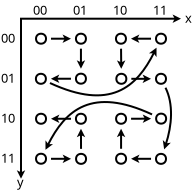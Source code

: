 <?xml version="1.0" encoding="UTF-8"?>
<dia:diagram xmlns:dia="http://www.lysator.liu.se/~alla/dia/">
  <dia:layer name="Background" visible="true" active="true">
    <dia:group>
      <dia:object type="Standard - Ellipse" version="0" id="O0">
        <dia:attribute name="obj_pos">
          <dia:point val="20.751,1.75"/>
        </dia:attribute>
        <dia:attribute name="obj_bb">
          <dia:rectangle val="20.701,1.7;21.301,2.3"/>
        </dia:attribute>
        <dia:attribute name="elem_corner">
          <dia:point val="20.751,1.75"/>
        </dia:attribute>
        <dia:attribute name="elem_width">
          <dia:real val="0.5"/>
        </dia:attribute>
        <dia:attribute name="elem_height">
          <dia:real val="0.5"/>
        </dia:attribute>
      </dia:object>
      <dia:object type="Standard - Ellipse" version="0" id="O1">
        <dia:attribute name="obj_pos">
          <dia:point val="22.747,1.75"/>
        </dia:attribute>
        <dia:attribute name="obj_bb">
          <dia:rectangle val="22.697,1.7;23.297,2.3"/>
        </dia:attribute>
        <dia:attribute name="elem_corner">
          <dia:point val="22.747,1.75"/>
        </dia:attribute>
        <dia:attribute name="elem_width">
          <dia:real val="0.5"/>
        </dia:attribute>
        <dia:attribute name="elem_height">
          <dia:real val="0.5"/>
        </dia:attribute>
      </dia:object>
      <dia:object type="Standard - Ellipse" version="0" id="O2">
        <dia:attribute name="obj_pos">
          <dia:point val="24.748,1.75"/>
        </dia:attribute>
        <dia:attribute name="obj_bb">
          <dia:rectangle val="24.698,1.7;25.298,2.3"/>
        </dia:attribute>
        <dia:attribute name="elem_corner">
          <dia:point val="24.748,1.75"/>
        </dia:attribute>
        <dia:attribute name="elem_width">
          <dia:real val="0.5"/>
        </dia:attribute>
        <dia:attribute name="elem_height">
          <dia:real val="0.5"/>
        </dia:attribute>
      </dia:object>
      <dia:object type="Standard - Ellipse" version="0" id="O3">
        <dia:attribute name="obj_pos">
          <dia:point val="26.75,1.75"/>
        </dia:attribute>
        <dia:attribute name="obj_bb">
          <dia:rectangle val="26.7,1.7;27.3,2.3"/>
        </dia:attribute>
        <dia:attribute name="elem_corner">
          <dia:point val="26.75,1.75"/>
        </dia:attribute>
        <dia:attribute name="elem_width">
          <dia:real val="0.5"/>
        </dia:attribute>
        <dia:attribute name="elem_height">
          <dia:real val="0.5"/>
        </dia:attribute>
      </dia:object>
      <dia:object type="Standard - Ellipse" version="0" id="O4">
        <dia:attribute name="obj_pos">
          <dia:point val="20.745,3.755"/>
        </dia:attribute>
        <dia:attribute name="obj_bb">
          <dia:rectangle val="20.695,3.705;21.295,4.305"/>
        </dia:attribute>
        <dia:attribute name="elem_corner">
          <dia:point val="20.745,3.755"/>
        </dia:attribute>
        <dia:attribute name="elem_width">
          <dia:real val="0.5"/>
        </dia:attribute>
        <dia:attribute name="elem_height">
          <dia:real val="0.5"/>
        </dia:attribute>
      </dia:object>
      <dia:object type="Standard - Ellipse" version="0" id="O5">
        <dia:attribute name="obj_pos">
          <dia:point val="22.747,3.749"/>
        </dia:attribute>
        <dia:attribute name="obj_bb">
          <dia:rectangle val="22.697,3.699;23.297,4.299"/>
        </dia:attribute>
        <dia:attribute name="elem_corner">
          <dia:point val="22.747,3.749"/>
        </dia:attribute>
        <dia:attribute name="elem_width">
          <dia:real val="0.5"/>
        </dia:attribute>
        <dia:attribute name="elem_height">
          <dia:real val="0.5"/>
        </dia:attribute>
      </dia:object>
      <dia:object type="Standard - Ellipse" version="0" id="O6">
        <dia:attribute name="obj_pos">
          <dia:point val="24.767,3.755"/>
        </dia:attribute>
        <dia:attribute name="obj_bb">
          <dia:rectangle val="24.717,3.705;25.317,4.305"/>
        </dia:attribute>
        <dia:attribute name="elem_corner">
          <dia:point val="24.767,3.755"/>
        </dia:attribute>
        <dia:attribute name="elem_width">
          <dia:real val="0.5"/>
        </dia:attribute>
        <dia:attribute name="elem_height">
          <dia:real val="0.5"/>
        </dia:attribute>
      </dia:object>
      <dia:object type="Standard - Ellipse" version="0" id="O7">
        <dia:attribute name="obj_pos">
          <dia:point val="26.75,3.755"/>
        </dia:attribute>
        <dia:attribute name="obj_bb">
          <dia:rectangle val="26.7,3.705;27.3,4.305"/>
        </dia:attribute>
        <dia:attribute name="elem_corner">
          <dia:point val="26.75,3.755"/>
        </dia:attribute>
        <dia:attribute name="elem_width">
          <dia:real val="0.5"/>
        </dia:attribute>
        <dia:attribute name="elem_height">
          <dia:real val="0.5"/>
        </dia:attribute>
      </dia:object>
      <dia:object type="Standard - Ellipse" version="0" id="O8">
        <dia:attribute name="obj_pos">
          <dia:point val="20.751,5.753"/>
        </dia:attribute>
        <dia:attribute name="obj_bb">
          <dia:rectangle val="20.701,5.703;21.301,6.303"/>
        </dia:attribute>
        <dia:attribute name="elem_corner">
          <dia:point val="20.751,5.753"/>
        </dia:attribute>
        <dia:attribute name="elem_width">
          <dia:real val="0.5"/>
        </dia:attribute>
        <dia:attribute name="elem_height">
          <dia:real val="0.5"/>
        </dia:attribute>
      </dia:object>
      <dia:object type="Standard - Ellipse" version="0" id="O9">
        <dia:attribute name="obj_pos">
          <dia:point val="22.747,5.753"/>
        </dia:attribute>
        <dia:attribute name="obj_bb">
          <dia:rectangle val="22.697,5.703;23.297,6.303"/>
        </dia:attribute>
        <dia:attribute name="elem_corner">
          <dia:point val="22.747,5.753"/>
        </dia:attribute>
        <dia:attribute name="elem_width">
          <dia:real val="0.5"/>
        </dia:attribute>
        <dia:attribute name="elem_height">
          <dia:real val="0.5"/>
        </dia:attribute>
      </dia:object>
      <dia:object type="Standard - Ellipse" version="0" id="O10">
        <dia:attribute name="obj_pos">
          <dia:point val="24.754,5.753"/>
        </dia:attribute>
        <dia:attribute name="obj_bb">
          <dia:rectangle val="24.704,5.703;25.304,6.303"/>
        </dia:attribute>
        <dia:attribute name="elem_corner">
          <dia:point val="24.754,5.753"/>
        </dia:attribute>
        <dia:attribute name="elem_width">
          <dia:real val="0.5"/>
        </dia:attribute>
        <dia:attribute name="elem_height">
          <dia:real val="0.5"/>
        </dia:attribute>
      </dia:object>
      <dia:object type="Standard - Ellipse" version="0" id="O11">
        <dia:attribute name="obj_pos">
          <dia:point val="26.756,5.747"/>
        </dia:attribute>
        <dia:attribute name="obj_bb">
          <dia:rectangle val="26.706,5.697;27.306,6.297"/>
        </dia:attribute>
        <dia:attribute name="elem_corner">
          <dia:point val="26.756,5.747"/>
        </dia:attribute>
        <dia:attribute name="elem_width">
          <dia:real val="0.5"/>
        </dia:attribute>
        <dia:attribute name="elem_height">
          <dia:real val="0.5"/>
        </dia:attribute>
      </dia:object>
      <dia:object type="Standard - Ellipse" version="0" id="O12">
        <dia:attribute name="obj_pos">
          <dia:point val="20.751,7.752"/>
        </dia:attribute>
        <dia:attribute name="obj_bb">
          <dia:rectangle val="20.701,7.702;21.301,8.302"/>
        </dia:attribute>
        <dia:attribute name="elem_corner">
          <dia:point val="20.751,7.752"/>
        </dia:attribute>
        <dia:attribute name="elem_width">
          <dia:real val="0.5"/>
        </dia:attribute>
        <dia:attribute name="elem_height">
          <dia:real val="0.5"/>
        </dia:attribute>
      </dia:object>
      <dia:object type="Standard - Ellipse" version="0" id="O13">
        <dia:attribute name="obj_pos">
          <dia:point val="22.753,7.758"/>
        </dia:attribute>
        <dia:attribute name="obj_bb">
          <dia:rectangle val="22.703,7.708;23.303,8.308"/>
        </dia:attribute>
        <dia:attribute name="elem_corner">
          <dia:point val="22.753,7.758"/>
        </dia:attribute>
        <dia:attribute name="elem_width">
          <dia:real val="0.5"/>
        </dia:attribute>
        <dia:attribute name="elem_height">
          <dia:real val="0.5"/>
        </dia:attribute>
      </dia:object>
      <dia:object type="Standard - Ellipse" version="0" id="O14">
        <dia:attribute name="obj_pos">
          <dia:point val="24.754,7.752"/>
        </dia:attribute>
        <dia:attribute name="obj_bb">
          <dia:rectangle val="24.704,7.702;25.304,8.302"/>
        </dia:attribute>
        <dia:attribute name="elem_corner">
          <dia:point val="24.754,7.752"/>
        </dia:attribute>
        <dia:attribute name="elem_width">
          <dia:real val="0.5"/>
        </dia:attribute>
        <dia:attribute name="elem_height">
          <dia:real val="0.5"/>
        </dia:attribute>
      </dia:object>
      <dia:object type="Standard - Ellipse" version="0" id="O15">
        <dia:attribute name="obj_pos">
          <dia:point val="26.75,7.758"/>
        </dia:attribute>
        <dia:attribute name="obj_bb">
          <dia:rectangle val="26.7,7.708;27.3,8.308"/>
        </dia:attribute>
        <dia:attribute name="elem_corner">
          <dia:point val="26.75,7.758"/>
        </dia:attribute>
        <dia:attribute name="elem_width">
          <dia:real val="0.5"/>
        </dia:attribute>
        <dia:attribute name="elem_height">
          <dia:real val="0.5"/>
        </dia:attribute>
      </dia:object>
      <dia:group>
        <dia:object type="Standard - Text" version="1" id="O16">
          <dia:attribute name="obj_pos">
            <dia:point val="28.2,1.2"/>
          </dia:attribute>
          <dia:attribute name="obj_bb">
            <dia:rectangle val="28.2,0.605;28.58,1.353"/>
          </dia:attribute>
          <dia:attribute name="text">
            <dia:composite type="text">
              <dia:attribute name="string">
                <dia:string>#x#</dia:string>
              </dia:attribute>
              <dia:attribute name="font">
                <dia:font family="sans" style="0" name="Helvetica"/>
              </dia:attribute>
              <dia:attribute name="height">
                <dia:real val="0.8"/>
              </dia:attribute>
              <dia:attribute name="pos">
                <dia:point val="28.2,1.2"/>
              </dia:attribute>
              <dia:attribute name="color">
                <dia:color val="#000000"/>
              </dia:attribute>
              <dia:attribute name="alignment">
                <dia:enum val="0"/>
              </dia:attribute>
            </dia:composite>
          </dia:attribute>
          <dia:attribute name="valign">
            <dia:enum val="3"/>
          </dia:attribute>
        </dia:object>
        <dia:object type="Standard - Text" version="1" id="O17">
          <dia:attribute name="obj_pos">
            <dia:point val="19.8,9.4"/>
          </dia:attribute>
          <dia:attribute name="obj_bb">
            <dia:rectangle val="19.8,8.805;20.18,9.553"/>
          </dia:attribute>
          <dia:attribute name="text">
            <dia:composite type="text">
              <dia:attribute name="string">
                <dia:string>#y#</dia:string>
              </dia:attribute>
              <dia:attribute name="font">
                <dia:font family="sans" style="0" name="Helvetica"/>
              </dia:attribute>
              <dia:attribute name="height">
                <dia:real val="0.8"/>
              </dia:attribute>
              <dia:attribute name="pos">
                <dia:point val="19.8,9.4"/>
              </dia:attribute>
              <dia:attribute name="color">
                <dia:color val="#000000"/>
              </dia:attribute>
              <dia:attribute name="alignment">
                <dia:enum val="0"/>
              </dia:attribute>
            </dia:composite>
          </dia:attribute>
          <dia:attribute name="valign">
            <dia:enum val="3"/>
          </dia:attribute>
        </dia:object>
        <dia:object type="Standard - Text" version="1" id="O18">
          <dia:attribute name="obj_pos">
            <dia:point val="20.6,0.8"/>
          </dia:attribute>
          <dia:attribute name="obj_bb">
            <dia:rectangle val="20.6,0.205;21.415,0.953"/>
          </dia:attribute>
          <dia:attribute name="text">
            <dia:composite type="text">
              <dia:attribute name="string">
                <dia:string>#00#</dia:string>
              </dia:attribute>
              <dia:attribute name="font">
                <dia:font family="sans" style="0" name="Helvetica"/>
              </dia:attribute>
              <dia:attribute name="height">
                <dia:real val="0.8"/>
              </dia:attribute>
              <dia:attribute name="pos">
                <dia:point val="20.6,0.8"/>
              </dia:attribute>
              <dia:attribute name="color">
                <dia:color val="#000000"/>
              </dia:attribute>
              <dia:attribute name="alignment">
                <dia:enum val="0"/>
              </dia:attribute>
            </dia:composite>
          </dia:attribute>
          <dia:attribute name="valign">
            <dia:enum val="3"/>
          </dia:attribute>
        </dia:object>
        <dia:object type="Standard - Text" version="1" id="O19">
          <dia:attribute name="obj_pos">
            <dia:point val="22.6,0.8"/>
          </dia:attribute>
          <dia:attribute name="obj_bb">
            <dia:rectangle val="22.6,0.205;23.418,0.953"/>
          </dia:attribute>
          <dia:attribute name="text">
            <dia:composite type="text">
              <dia:attribute name="string">
                <dia:string>#01#</dia:string>
              </dia:attribute>
              <dia:attribute name="font">
                <dia:font family="sans" style="0" name="Helvetica"/>
              </dia:attribute>
              <dia:attribute name="height">
                <dia:real val="0.8"/>
              </dia:attribute>
              <dia:attribute name="pos">
                <dia:point val="22.6,0.8"/>
              </dia:attribute>
              <dia:attribute name="color">
                <dia:color val="#000000"/>
              </dia:attribute>
              <dia:attribute name="alignment">
                <dia:enum val="0"/>
              </dia:attribute>
            </dia:composite>
          </dia:attribute>
          <dia:attribute name="valign">
            <dia:enum val="3"/>
          </dia:attribute>
        </dia:object>
        <dia:object type="Standard - Text" version="1" id="O20">
          <dia:attribute name="obj_pos">
            <dia:point val="24.6,0.8"/>
          </dia:attribute>
          <dia:attribute name="obj_bb">
            <dia:rectangle val="24.6,0.205;25.418,0.953"/>
          </dia:attribute>
          <dia:attribute name="text">
            <dia:composite type="text">
              <dia:attribute name="string">
                <dia:string>#10#</dia:string>
              </dia:attribute>
              <dia:attribute name="font">
                <dia:font family="sans" style="0" name="Helvetica"/>
              </dia:attribute>
              <dia:attribute name="height">
                <dia:real val="0.8"/>
              </dia:attribute>
              <dia:attribute name="pos">
                <dia:point val="24.6,0.8"/>
              </dia:attribute>
              <dia:attribute name="color">
                <dia:color val="#000000"/>
              </dia:attribute>
              <dia:attribute name="alignment">
                <dia:enum val="0"/>
              </dia:attribute>
            </dia:composite>
          </dia:attribute>
          <dia:attribute name="valign">
            <dia:enum val="3"/>
          </dia:attribute>
        </dia:object>
        <dia:object type="Standard - Text" version="1" id="O21">
          <dia:attribute name="obj_pos">
            <dia:point val="26.6,0.8"/>
          </dia:attribute>
          <dia:attribute name="obj_bb">
            <dia:rectangle val="26.6,0.205;27.42,0.953"/>
          </dia:attribute>
          <dia:attribute name="text">
            <dia:composite type="text">
              <dia:attribute name="string">
                <dia:string>#11#</dia:string>
              </dia:attribute>
              <dia:attribute name="font">
                <dia:font family="sans" style="0" name="Helvetica"/>
              </dia:attribute>
              <dia:attribute name="height">
                <dia:real val="0.8"/>
              </dia:attribute>
              <dia:attribute name="pos">
                <dia:point val="26.6,0.8"/>
              </dia:attribute>
              <dia:attribute name="color">
                <dia:color val="#000000"/>
              </dia:attribute>
              <dia:attribute name="alignment">
                <dia:enum val="0"/>
              </dia:attribute>
            </dia:composite>
          </dia:attribute>
          <dia:attribute name="valign">
            <dia:enum val="3"/>
          </dia:attribute>
        </dia:object>
        <dia:object type="Standard - PolyLine" version="0" id="O22">
          <dia:attribute name="obj_pos">
            <dia:point val="28,1"/>
          </dia:attribute>
          <dia:attribute name="obj_bb">
            <dia:rectangle val="19.788,0.788;28.05,9.05"/>
          </dia:attribute>
          <dia:attribute name="poly_points">
            <dia:point val="28,1"/>
            <dia:point val="20,1"/>
            <dia:point val="20,9"/>
          </dia:attribute>
          <dia:attribute name="start_arrow">
            <dia:enum val="22"/>
          </dia:attribute>
          <dia:attribute name="start_arrow_length">
            <dia:real val="0.2"/>
          </dia:attribute>
          <dia:attribute name="start_arrow_width">
            <dia:real val="0.2"/>
          </dia:attribute>
          <dia:attribute name="end_arrow">
            <dia:enum val="22"/>
          </dia:attribute>
          <dia:attribute name="end_arrow_length">
            <dia:real val="0.2"/>
          </dia:attribute>
          <dia:attribute name="end_arrow_width">
            <dia:real val="0.2"/>
          </dia:attribute>
        </dia:object>
        <dia:object type="Standard - Text" version="1" id="O23">
          <dia:attribute name="obj_pos">
            <dia:point val="19,2.2"/>
          </dia:attribute>
          <dia:attribute name="obj_bb">
            <dia:rectangle val="19,1.605;19.815,2.353"/>
          </dia:attribute>
          <dia:attribute name="text">
            <dia:composite type="text">
              <dia:attribute name="string">
                <dia:string>#00#</dia:string>
              </dia:attribute>
              <dia:attribute name="font">
                <dia:font family="sans" style="0" name="Helvetica"/>
              </dia:attribute>
              <dia:attribute name="height">
                <dia:real val="0.8"/>
              </dia:attribute>
              <dia:attribute name="pos">
                <dia:point val="19,2.2"/>
              </dia:attribute>
              <dia:attribute name="color">
                <dia:color val="#000000"/>
              </dia:attribute>
              <dia:attribute name="alignment">
                <dia:enum val="0"/>
              </dia:attribute>
            </dia:composite>
          </dia:attribute>
          <dia:attribute name="valign">
            <dia:enum val="3"/>
          </dia:attribute>
        </dia:object>
        <dia:object type="Standard - Text" version="1" id="O24">
          <dia:attribute name="obj_pos">
            <dia:point val="19,8.2"/>
          </dia:attribute>
          <dia:attribute name="obj_bb">
            <dia:rectangle val="19,7.605;19.82,8.352"/>
          </dia:attribute>
          <dia:attribute name="text">
            <dia:composite type="text">
              <dia:attribute name="string">
                <dia:string>#11#</dia:string>
              </dia:attribute>
              <dia:attribute name="font">
                <dia:font family="sans" style="0" name="Helvetica"/>
              </dia:attribute>
              <dia:attribute name="height">
                <dia:real val="0.8"/>
              </dia:attribute>
              <dia:attribute name="pos">
                <dia:point val="19,8.2"/>
              </dia:attribute>
              <dia:attribute name="color">
                <dia:color val="#000000"/>
              </dia:attribute>
              <dia:attribute name="alignment">
                <dia:enum val="0"/>
              </dia:attribute>
            </dia:composite>
          </dia:attribute>
          <dia:attribute name="valign">
            <dia:enum val="3"/>
          </dia:attribute>
        </dia:object>
        <dia:object type="Standard - Text" version="1" id="O25">
          <dia:attribute name="obj_pos">
            <dia:point val="19,4.2"/>
          </dia:attribute>
          <dia:attribute name="obj_bb">
            <dia:rectangle val="19,3.605;19.817,4.353"/>
          </dia:attribute>
          <dia:attribute name="text">
            <dia:composite type="text">
              <dia:attribute name="string">
                <dia:string>#01#</dia:string>
              </dia:attribute>
              <dia:attribute name="font">
                <dia:font family="sans" style="0" name="Helvetica"/>
              </dia:attribute>
              <dia:attribute name="height">
                <dia:real val="0.8"/>
              </dia:attribute>
              <dia:attribute name="pos">
                <dia:point val="19,4.2"/>
              </dia:attribute>
              <dia:attribute name="color">
                <dia:color val="#000000"/>
              </dia:attribute>
              <dia:attribute name="alignment">
                <dia:enum val="0"/>
              </dia:attribute>
            </dia:composite>
          </dia:attribute>
          <dia:attribute name="valign">
            <dia:enum val="3"/>
          </dia:attribute>
        </dia:object>
        <dia:object type="Standard - Text" version="1" id="O26">
          <dia:attribute name="obj_pos">
            <dia:point val="19,6.2"/>
          </dia:attribute>
          <dia:attribute name="obj_bb">
            <dia:rectangle val="19,5.605;19.817,6.353"/>
          </dia:attribute>
          <dia:attribute name="text">
            <dia:composite type="text">
              <dia:attribute name="string">
                <dia:string>#10#</dia:string>
              </dia:attribute>
              <dia:attribute name="font">
                <dia:font family="sans" style="0" name="Helvetica"/>
              </dia:attribute>
              <dia:attribute name="height">
                <dia:real val="0.8"/>
              </dia:attribute>
              <dia:attribute name="pos">
                <dia:point val="19,6.2"/>
              </dia:attribute>
              <dia:attribute name="color">
                <dia:color val="#000000"/>
              </dia:attribute>
              <dia:attribute name="alignment">
                <dia:enum val="0"/>
              </dia:attribute>
            </dia:composite>
          </dia:attribute>
          <dia:attribute name="valign">
            <dia:enum val="3"/>
          </dia:attribute>
        </dia:object>
      </dia:group>
      <dia:object type="Standard - Line" version="0" id="O27">
        <dia:attribute name="obj_pos">
          <dia:point val="21.299,2.0"/>
        </dia:attribute>
        <dia:attribute name="obj_bb">
          <dia:rectangle val="21.449,1.788;22.61,2.212"/>
        </dia:attribute>
        <dia:attribute name="conn_endpoints">
          <dia:point val="21.299,2.0"/>
          <dia:point val="22.698,2.0"/>
        </dia:attribute>
        <dia:attribute name="numcp">
          <dia:int val="1"/>
        </dia:attribute>
        <dia:attribute name="end_arrow">
          <dia:enum val="22"/>
        </dia:attribute>
        <dia:attribute name="end_arrow_length">
          <dia:real val="0.2"/>
        </dia:attribute>
        <dia:attribute name="end_arrow_width">
          <dia:real val="0.2"/>
        </dia:attribute>
        <dia:attribute name="absolute_start_gap">
          <dia:real val="0.2"/>
        </dia:attribute>
        <dia:attribute name="absolute_end_gap">
          <dia:real val="0.2"/>
        </dia:attribute>
        <dia:connections>
          <dia:connection handle="0" to="O0" connection="8"/>
          <dia:connection handle="1" to="O1" connection="8"/>
        </dia:connections>
      </dia:object>
      <dia:object type="Standard - Line" version="0" id="O28">
        <dia:attribute name="obj_pos">
          <dia:point val="22.997,2.299"/>
        </dia:attribute>
        <dia:attribute name="obj_bb">
          <dia:rectangle val="22.785,2.449;23.208,3.612"/>
        </dia:attribute>
        <dia:attribute name="conn_endpoints">
          <dia:point val="22.997,2.299"/>
          <dia:point val="22.997,3.7"/>
        </dia:attribute>
        <dia:attribute name="numcp">
          <dia:int val="1"/>
        </dia:attribute>
        <dia:attribute name="end_arrow">
          <dia:enum val="22"/>
        </dia:attribute>
        <dia:attribute name="end_arrow_length">
          <dia:real val="0.2"/>
        </dia:attribute>
        <dia:attribute name="end_arrow_width">
          <dia:real val="0.2"/>
        </dia:attribute>
        <dia:attribute name="absolute_start_gap">
          <dia:real val="0.2"/>
        </dia:attribute>
        <dia:attribute name="absolute_end_gap">
          <dia:real val="0.2"/>
        </dia:attribute>
        <dia:connections>
          <dia:connection handle="0" to="O1" connection="8"/>
          <dia:connection handle="1" to="O5" connection="8"/>
        </dia:connections>
      </dia:object>
      <dia:object type="Standard - Line" version="0" id="O29">
        <dia:attribute name="obj_pos">
          <dia:point val="22.697,4.0"/>
        </dia:attribute>
        <dia:attribute name="obj_bb">
          <dia:rectangle val="21.383,3.79;22.547,4.214"/>
        </dia:attribute>
        <dia:attribute name="conn_endpoints">
          <dia:point val="22.697,4.0"/>
          <dia:point val="21.294,4.004"/>
        </dia:attribute>
        <dia:attribute name="numcp">
          <dia:int val="1"/>
        </dia:attribute>
        <dia:attribute name="end_arrow">
          <dia:enum val="22"/>
        </dia:attribute>
        <dia:attribute name="end_arrow_length">
          <dia:real val="0.2"/>
        </dia:attribute>
        <dia:attribute name="end_arrow_width">
          <dia:real val="0.2"/>
        </dia:attribute>
        <dia:attribute name="absolute_start_gap">
          <dia:real val="0.2"/>
        </dia:attribute>
        <dia:attribute name="absolute_end_gap">
          <dia:real val="0.2"/>
        </dia:attribute>
        <dia:connections>
          <dia:connection handle="0" to="O5" connection="8"/>
          <dia:connection handle="1" to="O4" connection="8"/>
        </dia:connections>
      </dia:object>
      <dia:object type="Standard - Line" version="0" id="O30">
        <dia:attribute name="obj_pos">
          <dia:point val="26.7,2"/>
        </dia:attribute>
        <dia:attribute name="obj_bb">
          <dia:rectangle val="25.386,1.788;26.55,2.212"/>
        </dia:attribute>
        <dia:attribute name="conn_endpoints">
          <dia:point val="26.7,2"/>
          <dia:point val="25.298,2"/>
        </dia:attribute>
        <dia:attribute name="numcp">
          <dia:int val="1"/>
        </dia:attribute>
        <dia:attribute name="end_arrow">
          <dia:enum val="22"/>
        </dia:attribute>
        <dia:attribute name="end_arrow_length">
          <dia:real val="0.2"/>
        </dia:attribute>
        <dia:attribute name="end_arrow_width">
          <dia:real val="0.2"/>
        </dia:attribute>
        <dia:attribute name="absolute_start_gap">
          <dia:real val="0.2"/>
        </dia:attribute>
        <dia:attribute name="absolute_end_gap">
          <dia:real val="0.2"/>
        </dia:attribute>
        <dia:connections>
          <dia:connection handle="0" to="O3" connection="8"/>
          <dia:connection handle="1" to="O2" connection="8"/>
        </dia:connections>
      </dia:object>
      <dia:object type="Standard - Line" version="0" id="O31">
        <dia:attribute name="obj_pos">
          <dia:point val="25.001,2.3"/>
        </dia:attribute>
        <dia:attribute name="obj_bb">
          <dia:rectangle val="24.797,2.45;25.221,3.617"/>
        </dia:attribute>
        <dia:attribute name="conn_endpoints">
          <dia:point val="25.001,2.3"/>
          <dia:point val="25.014,3.705"/>
        </dia:attribute>
        <dia:attribute name="numcp">
          <dia:int val="1"/>
        </dia:attribute>
        <dia:attribute name="end_arrow">
          <dia:enum val="22"/>
        </dia:attribute>
        <dia:attribute name="end_arrow_length">
          <dia:real val="0.2"/>
        </dia:attribute>
        <dia:attribute name="end_arrow_width">
          <dia:real val="0.2"/>
        </dia:attribute>
        <dia:attribute name="absolute_start_gap">
          <dia:real val="0.2"/>
        </dia:attribute>
        <dia:attribute name="absolute_end_gap">
          <dia:real val="0.2"/>
        </dia:attribute>
        <dia:connections>
          <dia:connection handle="0" to="O2" connection="8"/>
          <dia:connection handle="1" to="O6" connection="8"/>
        </dia:connections>
      </dia:object>
      <dia:object type="Standard - Line" version="0" id="O32">
        <dia:attribute name="obj_pos">
          <dia:point val="25.316,4.005"/>
        </dia:attribute>
        <dia:attribute name="obj_bb">
          <dia:rectangle val="25.466,3.793;26.613,4.217"/>
        </dia:attribute>
        <dia:attribute name="conn_endpoints">
          <dia:point val="25.316,4.005"/>
          <dia:point val="26.701,4.005"/>
        </dia:attribute>
        <dia:attribute name="numcp">
          <dia:int val="1"/>
        </dia:attribute>
        <dia:attribute name="end_arrow">
          <dia:enum val="22"/>
        </dia:attribute>
        <dia:attribute name="end_arrow_length">
          <dia:real val="0.2"/>
        </dia:attribute>
        <dia:attribute name="end_arrow_width">
          <dia:real val="0.2"/>
        </dia:attribute>
        <dia:attribute name="absolute_start_gap">
          <dia:real val="0.2"/>
        </dia:attribute>
        <dia:attribute name="absolute_end_gap">
          <dia:real val="0.2"/>
        </dia:attribute>
        <dia:connections>
          <dia:connection handle="0" to="O6" connection="8"/>
          <dia:connection handle="1" to="O7" connection="8"/>
        </dia:connections>
      </dia:object>
      <dia:object type="Standard - Line" version="0" id="O33">
        <dia:attribute name="obj_pos">
          <dia:point val="26.702,8.007"/>
        </dia:attribute>
        <dia:attribute name="obj_bb">
          <dia:rectangle val="25.391,7.793;26.552,8.216"/>
        </dia:attribute>
        <dia:attribute name="conn_endpoints">
          <dia:point val="26.702,8.007"/>
          <dia:point val="25.303,8.003"/>
        </dia:attribute>
        <dia:attribute name="numcp">
          <dia:int val="1"/>
        </dia:attribute>
        <dia:attribute name="end_arrow">
          <dia:enum val="22"/>
        </dia:attribute>
        <dia:attribute name="end_arrow_length">
          <dia:real val="0.2"/>
        </dia:attribute>
        <dia:attribute name="end_arrow_width">
          <dia:real val="0.2"/>
        </dia:attribute>
        <dia:attribute name="absolute_start_gap">
          <dia:real val="0.2"/>
        </dia:attribute>
        <dia:attribute name="absolute_end_gap">
          <dia:real val="0.2"/>
        </dia:attribute>
        <dia:connections>
          <dia:connection handle="0" to="O15" connection="8"/>
          <dia:connection handle="1" to="O14" connection="8"/>
        </dia:connections>
      </dia:object>
      <dia:object type="Standard - Line" version="0" id="O34">
        <dia:attribute name="obj_pos">
          <dia:point val="25.004,7.703"/>
        </dia:attribute>
        <dia:attribute name="obj_bb">
          <dia:rectangle val="24.793,6.39;25.216,7.553"/>
        </dia:attribute>
        <dia:attribute name="conn_endpoints">
          <dia:point val="25.004,7.703"/>
          <dia:point val="25.004,6.302"/>
        </dia:attribute>
        <dia:attribute name="numcp">
          <dia:int val="1"/>
        </dia:attribute>
        <dia:attribute name="end_arrow">
          <dia:enum val="22"/>
        </dia:attribute>
        <dia:attribute name="end_arrow_length">
          <dia:real val="0.2"/>
        </dia:attribute>
        <dia:attribute name="end_arrow_width">
          <dia:real val="0.2"/>
        </dia:attribute>
        <dia:attribute name="absolute_start_gap">
          <dia:real val="0.2"/>
        </dia:attribute>
        <dia:attribute name="absolute_end_gap">
          <dia:real val="0.2"/>
        </dia:attribute>
        <dia:connections>
          <dia:connection handle="0" to="O14" connection="8"/>
          <dia:connection handle="1" to="O10" connection="8"/>
        </dia:connections>
      </dia:object>
      <dia:object type="Standard - Line" version="0" id="O35">
        <dia:attribute name="obj_pos">
          <dia:point val="25.304,6.002"/>
        </dia:attribute>
        <dia:attribute name="obj_bb">
          <dia:rectangle val="25.454,5.788;26.618,6.212"/>
        </dia:attribute>
        <dia:attribute name="conn_endpoints">
          <dia:point val="25.304,6.002"/>
          <dia:point val="26.706,5.998"/>
        </dia:attribute>
        <dia:attribute name="numcp">
          <dia:int val="1"/>
        </dia:attribute>
        <dia:attribute name="end_arrow">
          <dia:enum val="22"/>
        </dia:attribute>
        <dia:attribute name="end_arrow_length">
          <dia:real val="0.2"/>
        </dia:attribute>
        <dia:attribute name="end_arrow_width">
          <dia:real val="0.2"/>
        </dia:attribute>
        <dia:attribute name="absolute_start_gap">
          <dia:real val="0.2"/>
        </dia:attribute>
        <dia:attribute name="absolute_end_gap">
          <dia:real val="0.2"/>
        </dia:attribute>
        <dia:connections>
          <dia:connection handle="0" to="O10" connection="8"/>
          <dia:connection handle="1" to="O11" connection="8"/>
        </dia:connections>
      </dia:object>
      <dia:object type="Standard - Line" version="0" id="O36">
        <dia:attribute name="obj_pos">
          <dia:point val="21.301,8.003"/>
        </dia:attribute>
        <dia:attribute name="obj_bb">
          <dia:rectangle val="21.451,7.794;22.615,8.217"/>
        </dia:attribute>
        <dia:attribute name="conn_endpoints">
          <dia:point val="21.301,8.003"/>
          <dia:point val="22.703,8.007"/>
        </dia:attribute>
        <dia:attribute name="numcp">
          <dia:int val="1"/>
        </dia:attribute>
        <dia:attribute name="end_arrow">
          <dia:enum val="22"/>
        </dia:attribute>
        <dia:attribute name="end_arrow_length">
          <dia:real val="0.2"/>
        </dia:attribute>
        <dia:attribute name="end_arrow_width">
          <dia:real val="0.2"/>
        </dia:attribute>
        <dia:attribute name="absolute_start_gap">
          <dia:real val="0.2"/>
        </dia:attribute>
        <dia:attribute name="absolute_end_gap">
          <dia:real val="0.2"/>
        </dia:attribute>
        <dia:connections>
          <dia:connection handle="0" to="O12" connection="8"/>
          <dia:connection handle="1" to="O13" connection="8"/>
        </dia:connections>
      </dia:object>
      <dia:object type="Standard - Line" version="0" id="O37">
        <dia:attribute name="obj_pos">
          <dia:point val="23.002,7.708"/>
        </dia:attribute>
        <dia:attribute name="obj_bb">
          <dia:rectangle val="22.787,6.392;23.211,7.558"/>
        </dia:attribute>
        <dia:attribute name="conn_endpoints">
          <dia:point val="23.002,7.708"/>
          <dia:point val="22.997,6.303"/>
        </dia:attribute>
        <dia:attribute name="numcp">
          <dia:int val="1"/>
        </dia:attribute>
        <dia:attribute name="end_arrow">
          <dia:enum val="22"/>
        </dia:attribute>
        <dia:attribute name="end_arrow_length">
          <dia:real val="0.2"/>
        </dia:attribute>
        <dia:attribute name="end_arrow_width">
          <dia:real val="0.2"/>
        </dia:attribute>
        <dia:attribute name="absolute_start_gap">
          <dia:real val="0.2"/>
        </dia:attribute>
        <dia:attribute name="absolute_end_gap">
          <dia:real val="0.2"/>
        </dia:attribute>
        <dia:connections>
          <dia:connection handle="0" to="O13" connection="8"/>
          <dia:connection handle="1" to="O9" connection="8"/>
        </dia:connections>
      </dia:object>
      <dia:object type="Standard - Line" version="0" id="O38">
        <dia:attribute name="obj_pos">
          <dia:point val="22.698,6.003"/>
        </dia:attribute>
        <dia:attribute name="obj_bb">
          <dia:rectangle val="21.387,5.792;22.549,6.215"/>
        </dia:attribute>
        <dia:attribute name="conn_endpoints">
          <dia:point val="22.698,6.003"/>
          <dia:point val="21.299,6.003"/>
        </dia:attribute>
        <dia:attribute name="numcp">
          <dia:int val="1"/>
        </dia:attribute>
        <dia:attribute name="end_arrow">
          <dia:enum val="22"/>
        </dia:attribute>
        <dia:attribute name="end_arrow_length">
          <dia:real val="0.2"/>
        </dia:attribute>
        <dia:attribute name="end_arrow_width">
          <dia:real val="0.2"/>
        </dia:attribute>
        <dia:attribute name="absolute_start_gap">
          <dia:real val="0.2"/>
        </dia:attribute>
        <dia:attribute name="absolute_end_gap">
          <dia:real val="0.2"/>
        </dia:attribute>
        <dia:connections>
          <dia:connection handle="0" to="O9" connection="8"/>
          <dia:connection handle="1" to="O8" connection="8"/>
        </dia:connections>
      </dia:object>
      <dia:object type="Standard - BezierLine" version="0" id="O39">
        <dia:attribute name="obj_pos">
          <dia:point val="20.995,4.005"/>
        </dia:attribute>
        <dia:attribute name="obj_bb">
          <dia:rectangle val="21.382,2.38;26.843,4.877"/>
        </dia:attribute>
        <dia:attribute name="bez_points">
          <dia:point val="20.995,4.005"/>
          <dia:point val="24,5.4"/>
          <dia:point val="26,4"/>
          <dia:point val="27,2"/>
        </dia:attribute>
        <dia:attribute name="corner_types">
          <dia:enum val="0"/>
          <dia:enum val="0"/>
        </dia:attribute>
        <dia:attribute name="end_arrow">
          <dia:enum val="22"/>
        </dia:attribute>
        <dia:attribute name="end_arrow_length">
          <dia:real val="0.2"/>
        </dia:attribute>
        <dia:attribute name="end_arrow_width">
          <dia:real val="0.2"/>
        </dia:attribute>
        <dia:attribute name="absolute_start_gap">
          <dia:real val="0.2"/>
        </dia:attribute>
        <dia:attribute name="absolute_end_gap">
          <dia:real val="0.2"/>
        </dia:attribute>
        <dia:connections>
          <dia:connection handle="0" to="O4" connection="8"/>
          <dia:connection handle="3" to="O3" connection="8"/>
        </dia:connections>
      </dia:object>
      <dia:object type="Standard - BezierLine" version="0" id="O40">
        <dia:attribute name="obj_pos">
          <dia:point val="27,4.005"/>
        </dia:attribute>
        <dia:attribute name="obj_bb">
          <dia:rectangle val="27.094,4.384;27.543,7.597"/>
        </dia:attribute>
        <dia:attribute name="bez_points">
          <dia:point val="27,4.005"/>
          <dia:point val="27.4,4.8"/>
          <dia:point val="27.4,6.8"/>
          <dia:point val="27,8.008"/>
        </dia:attribute>
        <dia:attribute name="corner_types">
          <dia:enum val="0"/>
          <dia:enum val="0"/>
        </dia:attribute>
        <dia:attribute name="end_arrow">
          <dia:enum val="22"/>
        </dia:attribute>
        <dia:attribute name="end_arrow_length">
          <dia:real val="0.2"/>
        </dia:attribute>
        <dia:attribute name="end_arrow_width">
          <dia:real val="0.2"/>
        </dia:attribute>
        <dia:attribute name="absolute_start_gap">
          <dia:real val="0.2"/>
        </dia:attribute>
        <dia:attribute name="absolute_end_gap">
          <dia:real val="0.2"/>
        </dia:attribute>
        <dia:connections>
          <dia:connection handle="0" to="O7" connection="8"/>
          <dia:connection handle="3" to="O15" connection="8"/>
        </dia:connections>
      </dia:object>
      <dia:object type="Standard - BezierLine" version="0" id="O41">
        <dia:attribute name="obj_pos">
          <dia:point val="27.006,5.997"/>
        </dia:attribute>
        <dia:attribute name="obj_bb">
          <dia:rectangle val="21.157,5.124;26.619,7.621"/>
        </dia:attribute>
        <dia:attribute name="bez_points">
          <dia:point val="27.006,5.997"/>
          <dia:point val="24,4.6"/>
          <dia:point val="22,6"/>
          <dia:point val="21.001,8.002"/>
        </dia:attribute>
        <dia:attribute name="corner_types">
          <dia:enum val="0"/>
          <dia:enum val="0"/>
        </dia:attribute>
        <dia:attribute name="end_arrow">
          <dia:enum val="22"/>
        </dia:attribute>
        <dia:attribute name="end_arrow_length">
          <dia:real val="0.2"/>
        </dia:attribute>
        <dia:attribute name="end_arrow_width">
          <dia:real val="0.2"/>
        </dia:attribute>
        <dia:attribute name="absolute_start_gap">
          <dia:real val="0.2"/>
        </dia:attribute>
        <dia:attribute name="absolute_end_gap">
          <dia:real val="0.2"/>
        </dia:attribute>
        <dia:connections>
          <dia:connection handle="0" to="O11" connection="8"/>
          <dia:connection handle="3" to="O12" connection="8"/>
        </dia:connections>
      </dia:object>
    </dia:group>
  </dia:layer>
</dia:diagram>
